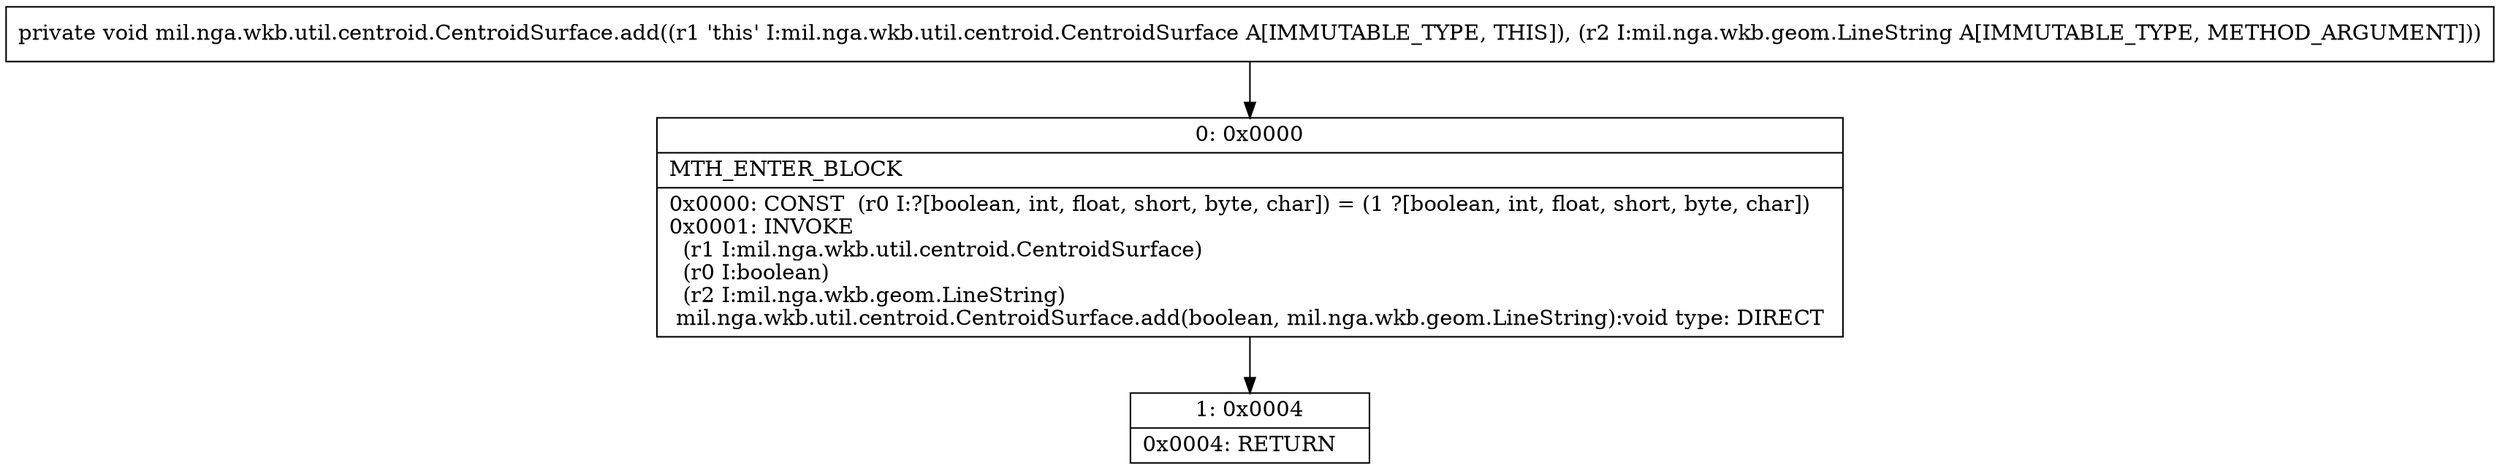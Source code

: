 digraph "CFG formil.nga.wkb.util.centroid.CentroidSurface.add(Lmil\/nga\/wkb\/geom\/LineString;)V" {
Node_0 [shape=record,label="{0\:\ 0x0000|MTH_ENTER_BLOCK\l|0x0000: CONST  (r0 I:?[boolean, int, float, short, byte, char]) = (1 ?[boolean, int, float, short, byte, char]) \l0x0001: INVOKE  \l  (r1 I:mil.nga.wkb.util.centroid.CentroidSurface)\l  (r0 I:boolean)\l  (r2 I:mil.nga.wkb.geom.LineString)\l mil.nga.wkb.util.centroid.CentroidSurface.add(boolean, mil.nga.wkb.geom.LineString):void type: DIRECT \l}"];
Node_1 [shape=record,label="{1\:\ 0x0004|0x0004: RETURN   \l}"];
MethodNode[shape=record,label="{private void mil.nga.wkb.util.centroid.CentroidSurface.add((r1 'this' I:mil.nga.wkb.util.centroid.CentroidSurface A[IMMUTABLE_TYPE, THIS]), (r2 I:mil.nga.wkb.geom.LineString A[IMMUTABLE_TYPE, METHOD_ARGUMENT])) }"];
MethodNode -> Node_0;
Node_0 -> Node_1;
}

